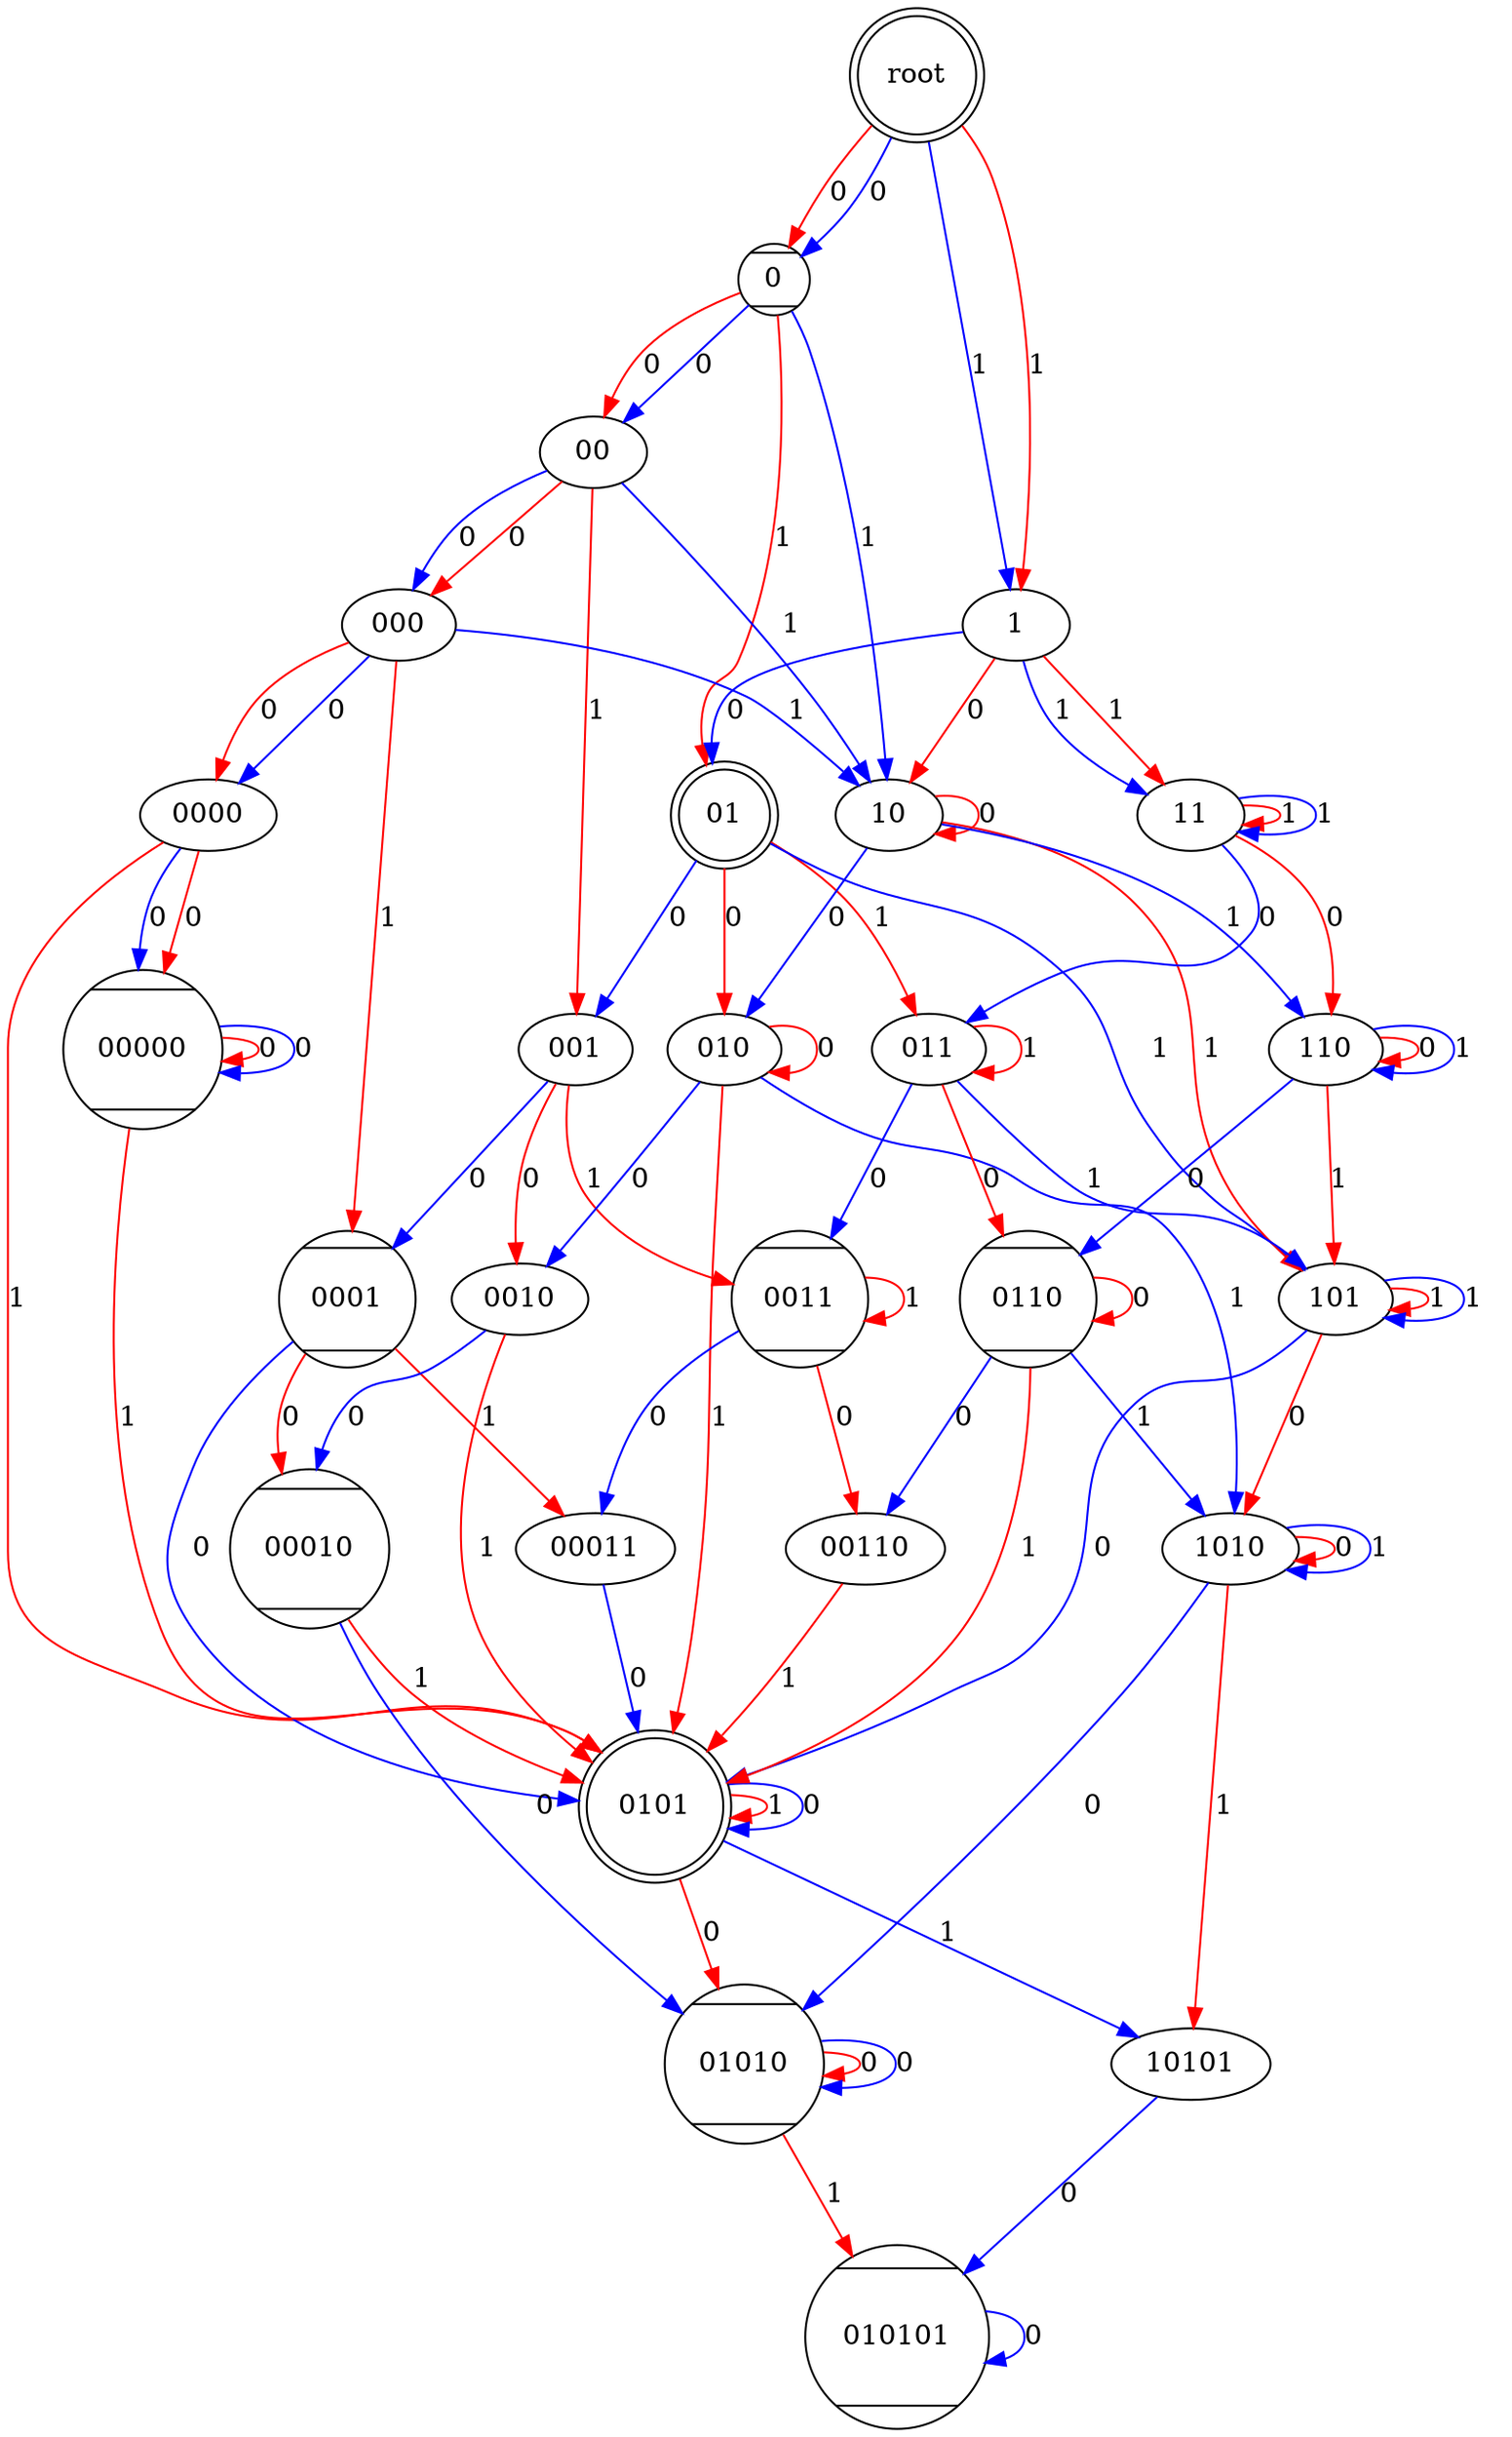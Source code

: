 digraph{ 
root  [shape = doublecircle]
0 [shape = Mcircle]
root -> 0 [color = red, label = 0] 
1
root -> 1 [color = red, label = 1] 
root -> 0 [color = blue, label = 0] 
root -> 1 [color = blue, label = 1] 
00
0 -> 00 [color = red, label = 0] 
01 [shape = doublecircle]
0 -> 01 [color = red, label = 1] 
0 -> 00 [color = blue, label = 0] 
10
0 -> 10 [color = blue, label = 1] 
1 -> 10 [color = red, label = 0] 
11
1 -> 11 [color = red, label = 1] 
1 -> 01 [color = blue, label = 0] 
1 -> 11 [color = blue, label = 1] 
000
00 -> 000 [color = red, label = 0] 
001
00 -> 001 [color = red, label = 1] 
00 -> 000 [color = blue, label = 0] 
00 -> 10 [color = blue, label = 1] 
010
01 -> 010 [color = red, label = 0] 
011
01 -> 011 [color = red, label = 1] 
01 -> 001 [color = blue, label = 0] 
101
01 -> 101 [color = blue, label = 1] 
10 -> 10 [color = red, label = 0] 
10 -> 101 [color = red, label = 1] 
10 -> 010 [color = blue, label = 0] 
110
10 -> 110 [color = blue, label = 1] 
11 -> 110 [color = red, label = 0] 
11 -> 11 [color = red, label = 1] 
11 -> 011 [color = blue, label = 0] 
11 -> 11 [color = blue, label = 1] 
0000
000 -> 0000 [color = red, label = 0] 
0001 [shape = Mcircle]
000 -> 0001 [color = red, label = 1] 
000 -> 0000 [color = blue, label = 0] 
000 -> 10 [color = blue, label = 1] 
0010
001 -> 0010 [color = red, label = 0] 
0011 [shape = Mcircle]
001 -> 0011 [color = red, label = 1] 
001 -> 0001 [color = blue, label = 0] 
010 -> 010 [color = red, label = 0] 
0101 [shape = doublecircle]
010 -> 0101 [color = red, label = 1] 
010 -> 0010 [color = blue, label = 0] 
1010
010 -> 1010 [color = blue, label = 1] 
0110 [shape = Mcircle]
011 -> 0110 [color = red, label = 0] 
011 -> 011 [color = red, label = 1] 
011 -> 0011 [color = blue, label = 0] 
011 -> 101 [color = blue, label = 1] 
101 -> 1010 [color = red, label = 0] 
101 -> 101 [color = red, label = 1] 
101 -> 0101 [color = blue, label = 0] 
101 -> 101 [color = blue, label = 1] 
110 -> 110 [color = red, label = 0] 
110 -> 101 [color = red, label = 1] 
110 -> 0110 [color = blue, label = 0] 
110 -> 110 [color = blue, label = 1] 
00000 [shape = Mcircle]
0000 -> 00000 [color = red, label = 0] 
0000 -> 0101 [color = red, label = 1] 
0000 -> 00000 [color = blue, label = 0] 
00010 [shape = Mcircle]
0001 -> 00010 [color = red, label = 0] 
00011
0001 -> 00011 [color = red, label = 1] 
0001 -> 0101 [color = blue, label = 0] 
0010 -> 0101 [color = red, label = 1] 
0010 -> 00010 [color = blue, label = 0] 
00110
0011 -> 00110 [color = red, label = 0] 
0011 -> 0011 [color = red, label = 1] 
0011 -> 00011 [color = blue, label = 0] 
01010 [shape = Mcircle]
0101 -> 01010 [color = red, label = 0] 
0101 -> 0101 [color = red, label = 1] 
0101 -> 0101 [color = blue, label = 0] 
10101
0101 -> 10101 [color = blue, label = 1] 
1010 -> 1010 [color = red, label = 0] 
1010 -> 10101 [color = red, label = 1] 
1010 -> 01010 [color = blue, label = 0] 
1010 -> 1010 [color = blue, label = 1] 
0110 -> 0110 [color = red, label = 0] 
0110 -> 0101 [color = red, label = 1] 
0110 -> 00110 [color = blue, label = 0] 
0110 -> 1010 [color = blue, label = 1] 
00000 -> 00000 [color = red, label = 0] 
00000 -> 0101 [color = red, label = 1] 
00000 -> 00000 [color = blue, label = 0] 
00010 -> 0101 [color = red, label = 1] 
00010 -> 01010 [color = blue, label = 0] 
00011 -> 0101 [color = blue, label = 0] 
00110 -> 0101 [color = red, label = 1] 
01010 -> 01010 [color = red, label = 0] 
010101 [shape = Mcircle]
01010 -> 010101 [color = red, label = 1] 
01010 -> 01010 [color = blue, label = 0] 
10101 -> 010101 [color = blue, label = 0] 
010101 -> 010101 [color = blue, label = 0] 
} 
